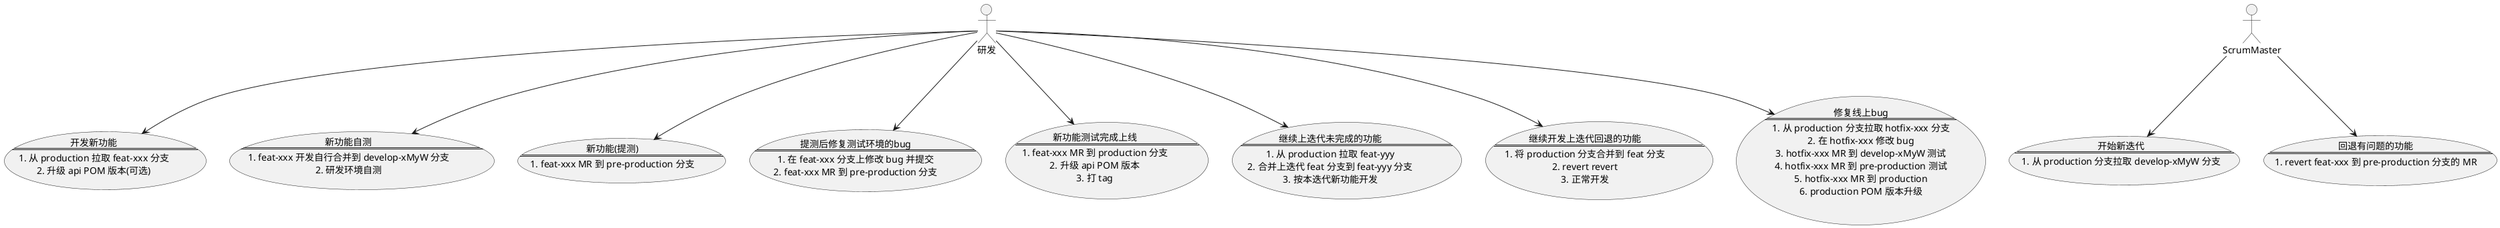 @startuml
' actors
:研发: as developer
:ScrumMaster: as master

' usecases
usecase sprint_begin as "开始新迭代
==
1. 从 production 分支拉取 develop-xMyW 分支
"

usecase new_feature as "开发新功能
==
1. 从 production 拉取 feat-xxx 分支
2. 升级 api POM 版本(可选)
"

usecase new_feature_self_testing as "新功能自测
==
1. feat-xxx 开发自行合并到 develop-xMyW 分支
2. 研发环境自测
"

usecase new_feature_code_complete as "新功能(提测)
==
1. feat-xxx MR 到 pre-production 分支
'2. 升级 POM 版本
"

usecase fix_test_bugfix as "提测后修复测试环境的bug
==
1. 在 feat-xxx 分支上修改 bug 并提交
2. feat-xxx MR 到 pre-production 分支
"

usecase new_feature_test_complete as "新功能测试完成上线
==
1. feat-xxx MR 到 production 分支
2. 升级 api POM 版本
3. 打 tag
"

usecase resume_last_sprint_feat as "继续上迭代未完成的功能
==
1. 从 production 拉取 feat-yyy
2. 合并上迭代 feat 分支到 feat-yyy 分支
3. 按本迭代新功能开发
"

usecase revert_feat as "回退有问题的功能
==
1. revert feat-xxx 到 pre-production 分支的 MR
"

usecase resume_reverted_feat as "继续开发上迭代回退的功能
==
1. 将 production 分支合并到 feat 分支
2. revert revert
3. 正常开发
"

usecase hotfix as "修复线上bug
==
1. 从 production 分支拉取 hotfix-xxx 分支
2. 在 hotfix-xxx 修改 bug
3. hotfix-xxx MR 到 develop-xMyW 测试
4. hotfix-xxx MR 到 pre-production 测试
5. hotfix-xxx MR 到 production
6. production POM 版本升级
"

' connections
master --> sprint_begin
master --> revert_feat

developer --> new_feature
developer --> new_feature_self_testing
developer --> new_feature_code_complete
developer --> fix_test_bugfix
developer --> new_feature_test_complete
developer --> resume_last_sprint_feat
developer --> resume_reverted_feat
developer --> hotfix

@enduml